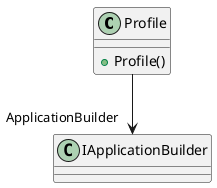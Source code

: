@startuml
class Profile {
    + Profile()
}
Profile --> "ApplicationBuilder" IApplicationBuilder
@enduml
